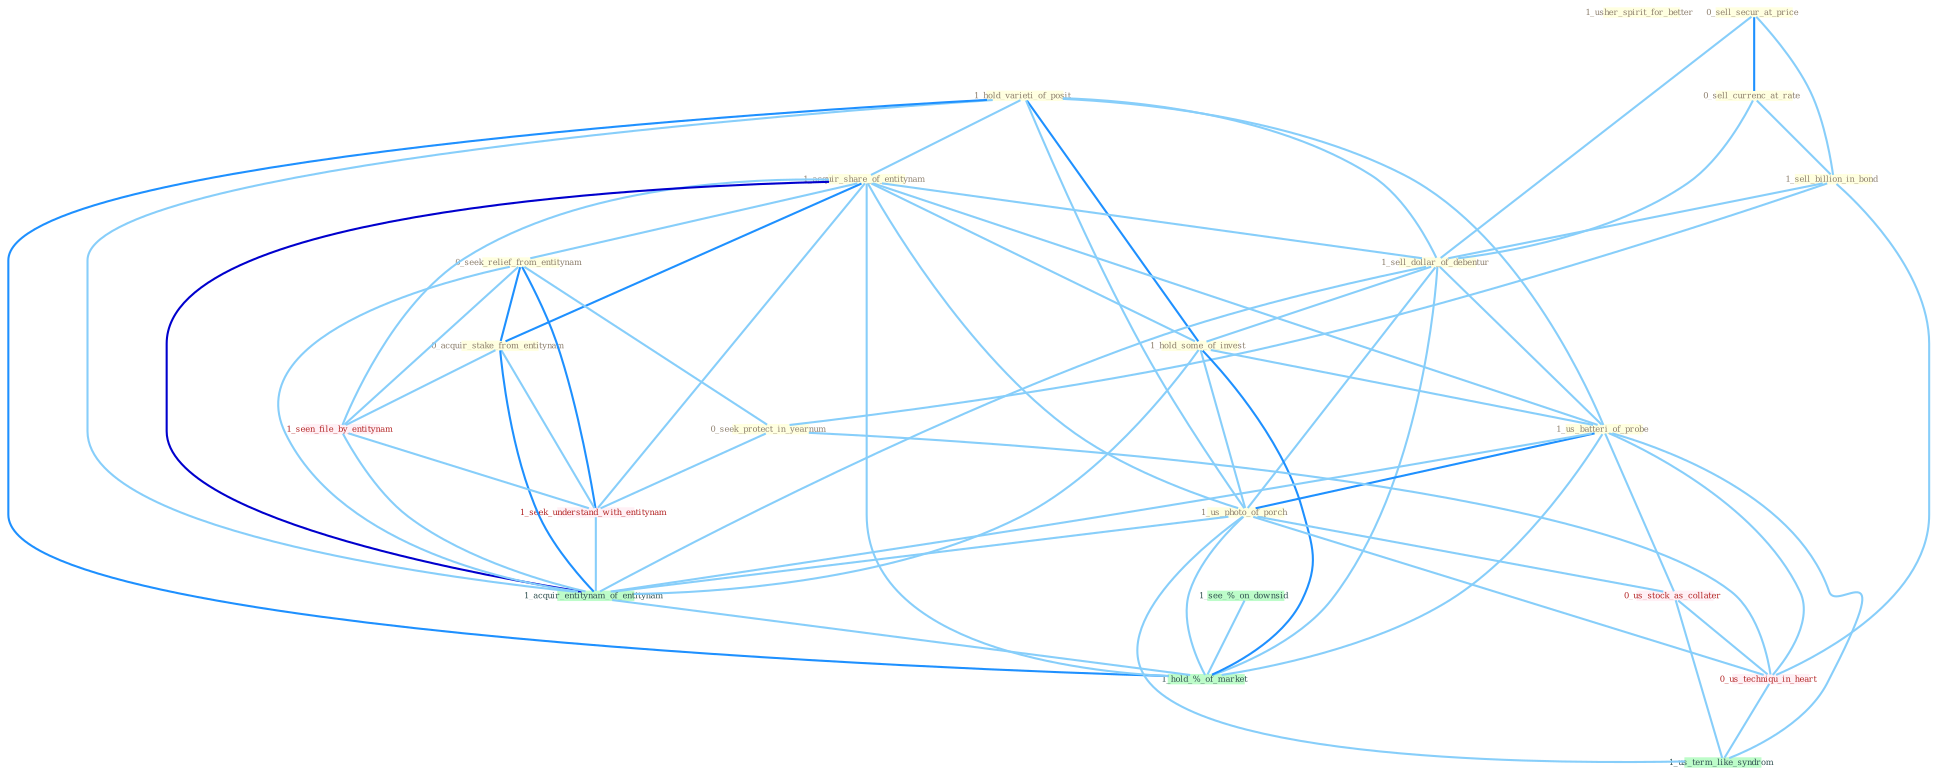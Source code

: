 Graph G{ 
    node
    [shape=polygon,style=filled,width=.5,height=.06,color="#BDFCC9",fixedsize=true,fontsize=4,
    fontcolor="#2f4f4f"];
    {node
    [color="#ffffe0", fontcolor="#8b7d6b"] "1_usher_spirit_for_better " "1_hold_varieti_of_posit " "0_sell_secur_at_price " "0_sell_currenc_at_rate " "1_sell_billion_in_bond " "1_acquir_share_of_entitynam " "1_sell_dollar_of_debentur " "1_hold_some_of_invest " "0_seek_relief_from_entitynam " "1_us_batteri_of_probe " "0_seek_protect_in_yearnum " "0_acquir_stake_from_entitynam " "1_us_photo_of_porch "}
{node [color="#fff0f5", fontcolor="#b22222"] "1_seen_file_by_entitynam " "0_us_stock_as_collater " "1_seek_understand_with_entitynam " "0_us_techniqu_in_heart "}
edge [color="#B0E2FF"];

	"1_hold_varieti_of_posit " -- "1_acquir_share_of_entitynam " [w="1", color="#87cefa" ];
	"1_hold_varieti_of_posit " -- "1_sell_dollar_of_debentur " [w="1", color="#87cefa" ];
	"1_hold_varieti_of_posit " -- "1_hold_some_of_invest " [w="2", color="#1e90ff" , len=0.8];
	"1_hold_varieti_of_posit " -- "1_us_batteri_of_probe " [w="1", color="#87cefa" ];
	"1_hold_varieti_of_posit " -- "1_us_photo_of_porch " [w="1", color="#87cefa" ];
	"1_hold_varieti_of_posit " -- "1_acquir_entitynam_of_entitynam " [w="1", color="#87cefa" ];
	"1_hold_varieti_of_posit " -- "1_hold_%_of_market " [w="2", color="#1e90ff" , len=0.8];
	"0_sell_secur_at_price " -- "0_sell_currenc_at_rate " [w="2", color="#1e90ff" , len=0.8];
	"0_sell_secur_at_price " -- "1_sell_billion_in_bond " [w="1", color="#87cefa" ];
	"0_sell_secur_at_price " -- "1_sell_dollar_of_debentur " [w="1", color="#87cefa" ];
	"0_sell_currenc_at_rate " -- "1_sell_billion_in_bond " [w="1", color="#87cefa" ];
	"0_sell_currenc_at_rate " -- "1_sell_dollar_of_debentur " [w="1", color="#87cefa" ];
	"1_sell_billion_in_bond " -- "1_sell_dollar_of_debentur " [w="1", color="#87cefa" ];
	"1_sell_billion_in_bond " -- "0_seek_protect_in_yearnum " [w="1", color="#87cefa" ];
	"1_sell_billion_in_bond " -- "0_us_techniqu_in_heart " [w="1", color="#87cefa" ];
	"1_acquir_share_of_entitynam " -- "1_sell_dollar_of_debentur " [w="1", color="#87cefa" ];
	"1_acquir_share_of_entitynam " -- "1_hold_some_of_invest " [w="1", color="#87cefa" ];
	"1_acquir_share_of_entitynam " -- "0_seek_relief_from_entitynam " [w="1", color="#87cefa" ];
	"1_acquir_share_of_entitynam " -- "1_us_batteri_of_probe " [w="1", color="#87cefa" ];
	"1_acquir_share_of_entitynam " -- "0_acquir_stake_from_entitynam " [w="2", color="#1e90ff" , len=0.8];
	"1_acquir_share_of_entitynam " -- "1_us_photo_of_porch " [w="1", color="#87cefa" ];
	"1_acquir_share_of_entitynam " -- "1_seen_file_by_entitynam " [w="1", color="#87cefa" ];
	"1_acquir_share_of_entitynam " -- "1_seek_understand_with_entitynam " [w="1", color="#87cefa" ];
	"1_acquir_share_of_entitynam " -- "1_acquir_entitynam_of_entitynam " [w="3", color="#0000cd" , len=0.6];
	"1_acquir_share_of_entitynam " -- "1_hold_%_of_market " [w="1", color="#87cefa" ];
	"1_sell_dollar_of_debentur " -- "1_hold_some_of_invest " [w="1", color="#87cefa" ];
	"1_sell_dollar_of_debentur " -- "1_us_batteri_of_probe " [w="1", color="#87cefa" ];
	"1_sell_dollar_of_debentur " -- "1_us_photo_of_porch " [w="1", color="#87cefa" ];
	"1_sell_dollar_of_debentur " -- "1_acquir_entitynam_of_entitynam " [w="1", color="#87cefa" ];
	"1_sell_dollar_of_debentur " -- "1_hold_%_of_market " [w="1", color="#87cefa" ];
	"1_hold_some_of_invest " -- "1_us_batteri_of_probe " [w="1", color="#87cefa" ];
	"1_hold_some_of_invest " -- "1_us_photo_of_porch " [w="1", color="#87cefa" ];
	"1_hold_some_of_invest " -- "1_acquir_entitynam_of_entitynam " [w="1", color="#87cefa" ];
	"1_hold_some_of_invest " -- "1_hold_%_of_market " [w="2", color="#1e90ff" , len=0.8];
	"0_seek_relief_from_entitynam " -- "0_seek_protect_in_yearnum " [w="1", color="#87cefa" ];
	"0_seek_relief_from_entitynam " -- "0_acquir_stake_from_entitynam " [w="2", color="#1e90ff" , len=0.8];
	"0_seek_relief_from_entitynam " -- "1_seen_file_by_entitynam " [w="1", color="#87cefa" ];
	"0_seek_relief_from_entitynam " -- "1_seek_understand_with_entitynam " [w="2", color="#1e90ff" , len=0.8];
	"0_seek_relief_from_entitynam " -- "1_acquir_entitynam_of_entitynam " [w="1", color="#87cefa" ];
	"1_us_batteri_of_probe " -- "1_us_photo_of_porch " [w="2", color="#1e90ff" , len=0.8];
	"1_us_batteri_of_probe " -- "0_us_stock_as_collater " [w="1", color="#87cefa" ];
	"1_us_batteri_of_probe " -- "1_acquir_entitynam_of_entitynam " [w="1", color="#87cefa" ];
	"1_us_batteri_of_probe " -- "0_us_techniqu_in_heart " [w="1", color="#87cefa" ];
	"1_us_batteri_of_probe " -- "1_us_term_like_syndrom " [w="1", color="#87cefa" ];
	"1_us_batteri_of_probe " -- "1_hold_%_of_market " [w="1", color="#87cefa" ];
	"0_seek_protect_in_yearnum " -- "1_seek_understand_with_entitynam " [w="1", color="#87cefa" ];
	"0_seek_protect_in_yearnum " -- "0_us_techniqu_in_heart " [w="1", color="#87cefa" ];
	"0_acquir_stake_from_entitynam " -- "1_seen_file_by_entitynam " [w="1", color="#87cefa" ];
	"0_acquir_stake_from_entitynam " -- "1_seek_understand_with_entitynam " [w="1", color="#87cefa" ];
	"0_acquir_stake_from_entitynam " -- "1_acquir_entitynam_of_entitynam " [w="2", color="#1e90ff" , len=0.8];
	"1_us_photo_of_porch " -- "0_us_stock_as_collater " [w="1", color="#87cefa" ];
	"1_us_photo_of_porch " -- "1_acquir_entitynam_of_entitynam " [w="1", color="#87cefa" ];
	"1_us_photo_of_porch " -- "0_us_techniqu_in_heart " [w="1", color="#87cefa" ];
	"1_us_photo_of_porch " -- "1_us_term_like_syndrom " [w="1", color="#87cefa" ];
	"1_us_photo_of_porch " -- "1_hold_%_of_market " [w="1", color="#87cefa" ];
	"1_seen_file_by_entitynam " -- "1_seek_understand_with_entitynam " [w="1", color="#87cefa" ];
	"1_seen_file_by_entitynam " -- "1_acquir_entitynam_of_entitynam " [w="1", color="#87cefa" ];
	"0_us_stock_as_collater " -- "0_us_techniqu_in_heart " [w="1", color="#87cefa" ];
	"0_us_stock_as_collater " -- "1_us_term_like_syndrom " [w="1", color="#87cefa" ];
	"1_seek_understand_with_entitynam " -- "1_acquir_entitynam_of_entitynam " [w="1", color="#87cefa" ];
	"1_acquir_entitynam_of_entitynam " -- "1_hold_%_of_market " [w="1", color="#87cefa" ];
	"0_us_techniqu_in_heart " -- "1_us_term_like_syndrom " [w="1", color="#87cefa" ];
	"1_see_%_on_downsid " -- "1_hold_%_of_market " [w="1", color="#87cefa" ];
}